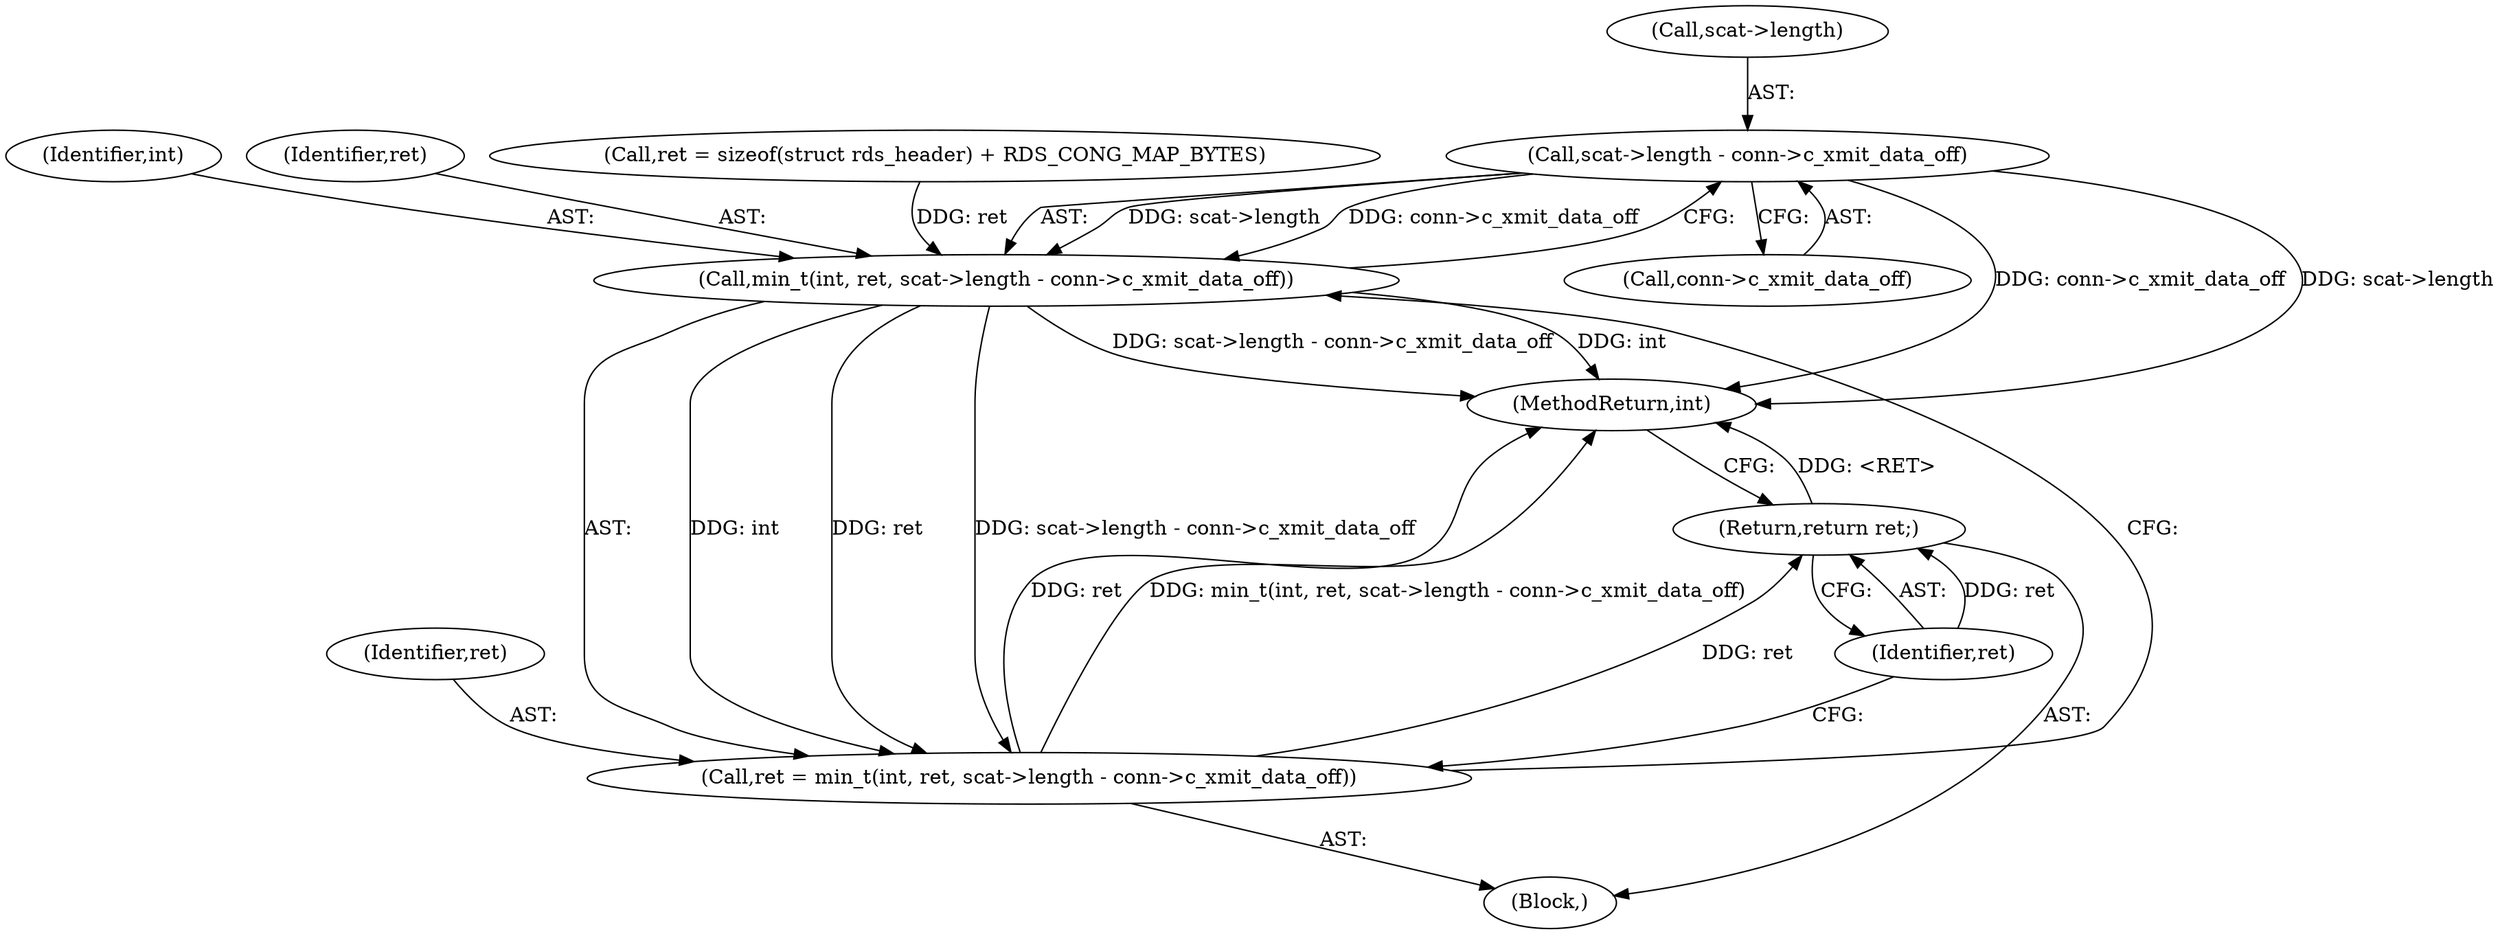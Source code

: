 digraph "0_linux_6094628bfd94323fc1cea05ec2c6affd98c18f7f@pointer" {
"1000233" [label="(Call,scat->length - conn->c_xmit_data_off)"];
"1000230" [label="(Call,min_t(int, ret, scat->length - conn->c_xmit_data_off))"];
"1000228" [label="(Call,ret = min_t(int, ret, scat->length - conn->c_xmit_data_off))"];
"1000240" [label="(Return,return ret;)"];
"1000231" [label="(Identifier,int)"];
"1000240" [label="(Return,return ret;)"];
"1000230" [label="(Call,min_t(int, ret, scat->length - conn->c_xmit_data_off))"];
"1000241" [label="(Identifier,ret)"];
"1000228" [label="(Call,ret = min_t(int, ret, scat->length - conn->c_xmit_data_off))"];
"1000233" [label="(Call,scat->length - conn->c_xmit_data_off)"];
"1000234" [label="(Call,scat->length)"];
"1000237" [label="(Call,conn->c_xmit_data_off)"];
"1000232" [label="(Identifier,ret)"];
"1001051" [label="(MethodReturn,int)"];
"1000222" [label="(Call,ret = sizeof(struct rds_header) + RDS_CONG_MAP_BYTES)"];
"1000229" [label="(Identifier,ret)"];
"1000203" [label="(Block,)"];
"1000233" -> "1000230"  [label="AST: "];
"1000233" -> "1000237"  [label="CFG: "];
"1000234" -> "1000233"  [label="AST: "];
"1000237" -> "1000233"  [label="AST: "];
"1000230" -> "1000233"  [label="CFG: "];
"1000233" -> "1001051"  [label="DDG: conn->c_xmit_data_off"];
"1000233" -> "1001051"  [label="DDG: scat->length"];
"1000233" -> "1000230"  [label="DDG: scat->length"];
"1000233" -> "1000230"  [label="DDG: conn->c_xmit_data_off"];
"1000230" -> "1000228"  [label="AST: "];
"1000231" -> "1000230"  [label="AST: "];
"1000232" -> "1000230"  [label="AST: "];
"1000228" -> "1000230"  [label="CFG: "];
"1000230" -> "1001051"  [label="DDG: scat->length - conn->c_xmit_data_off"];
"1000230" -> "1001051"  [label="DDG: int"];
"1000230" -> "1000228"  [label="DDG: int"];
"1000230" -> "1000228"  [label="DDG: ret"];
"1000230" -> "1000228"  [label="DDG: scat->length - conn->c_xmit_data_off"];
"1000222" -> "1000230"  [label="DDG: ret"];
"1000228" -> "1000203"  [label="AST: "];
"1000229" -> "1000228"  [label="AST: "];
"1000241" -> "1000228"  [label="CFG: "];
"1000228" -> "1001051"  [label="DDG: ret"];
"1000228" -> "1001051"  [label="DDG: min_t(int, ret, scat->length - conn->c_xmit_data_off)"];
"1000228" -> "1000240"  [label="DDG: ret"];
"1000240" -> "1000203"  [label="AST: "];
"1000240" -> "1000241"  [label="CFG: "];
"1000241" -> "1000240"  [label="AST: "];
"1001051" -> "1000240"  [label="CFG: "];
"1000240" -> "1001051"  [label="DDG: <RET>"];
"1000241" -> "1000240"  [label="DDG: ret"];
}
